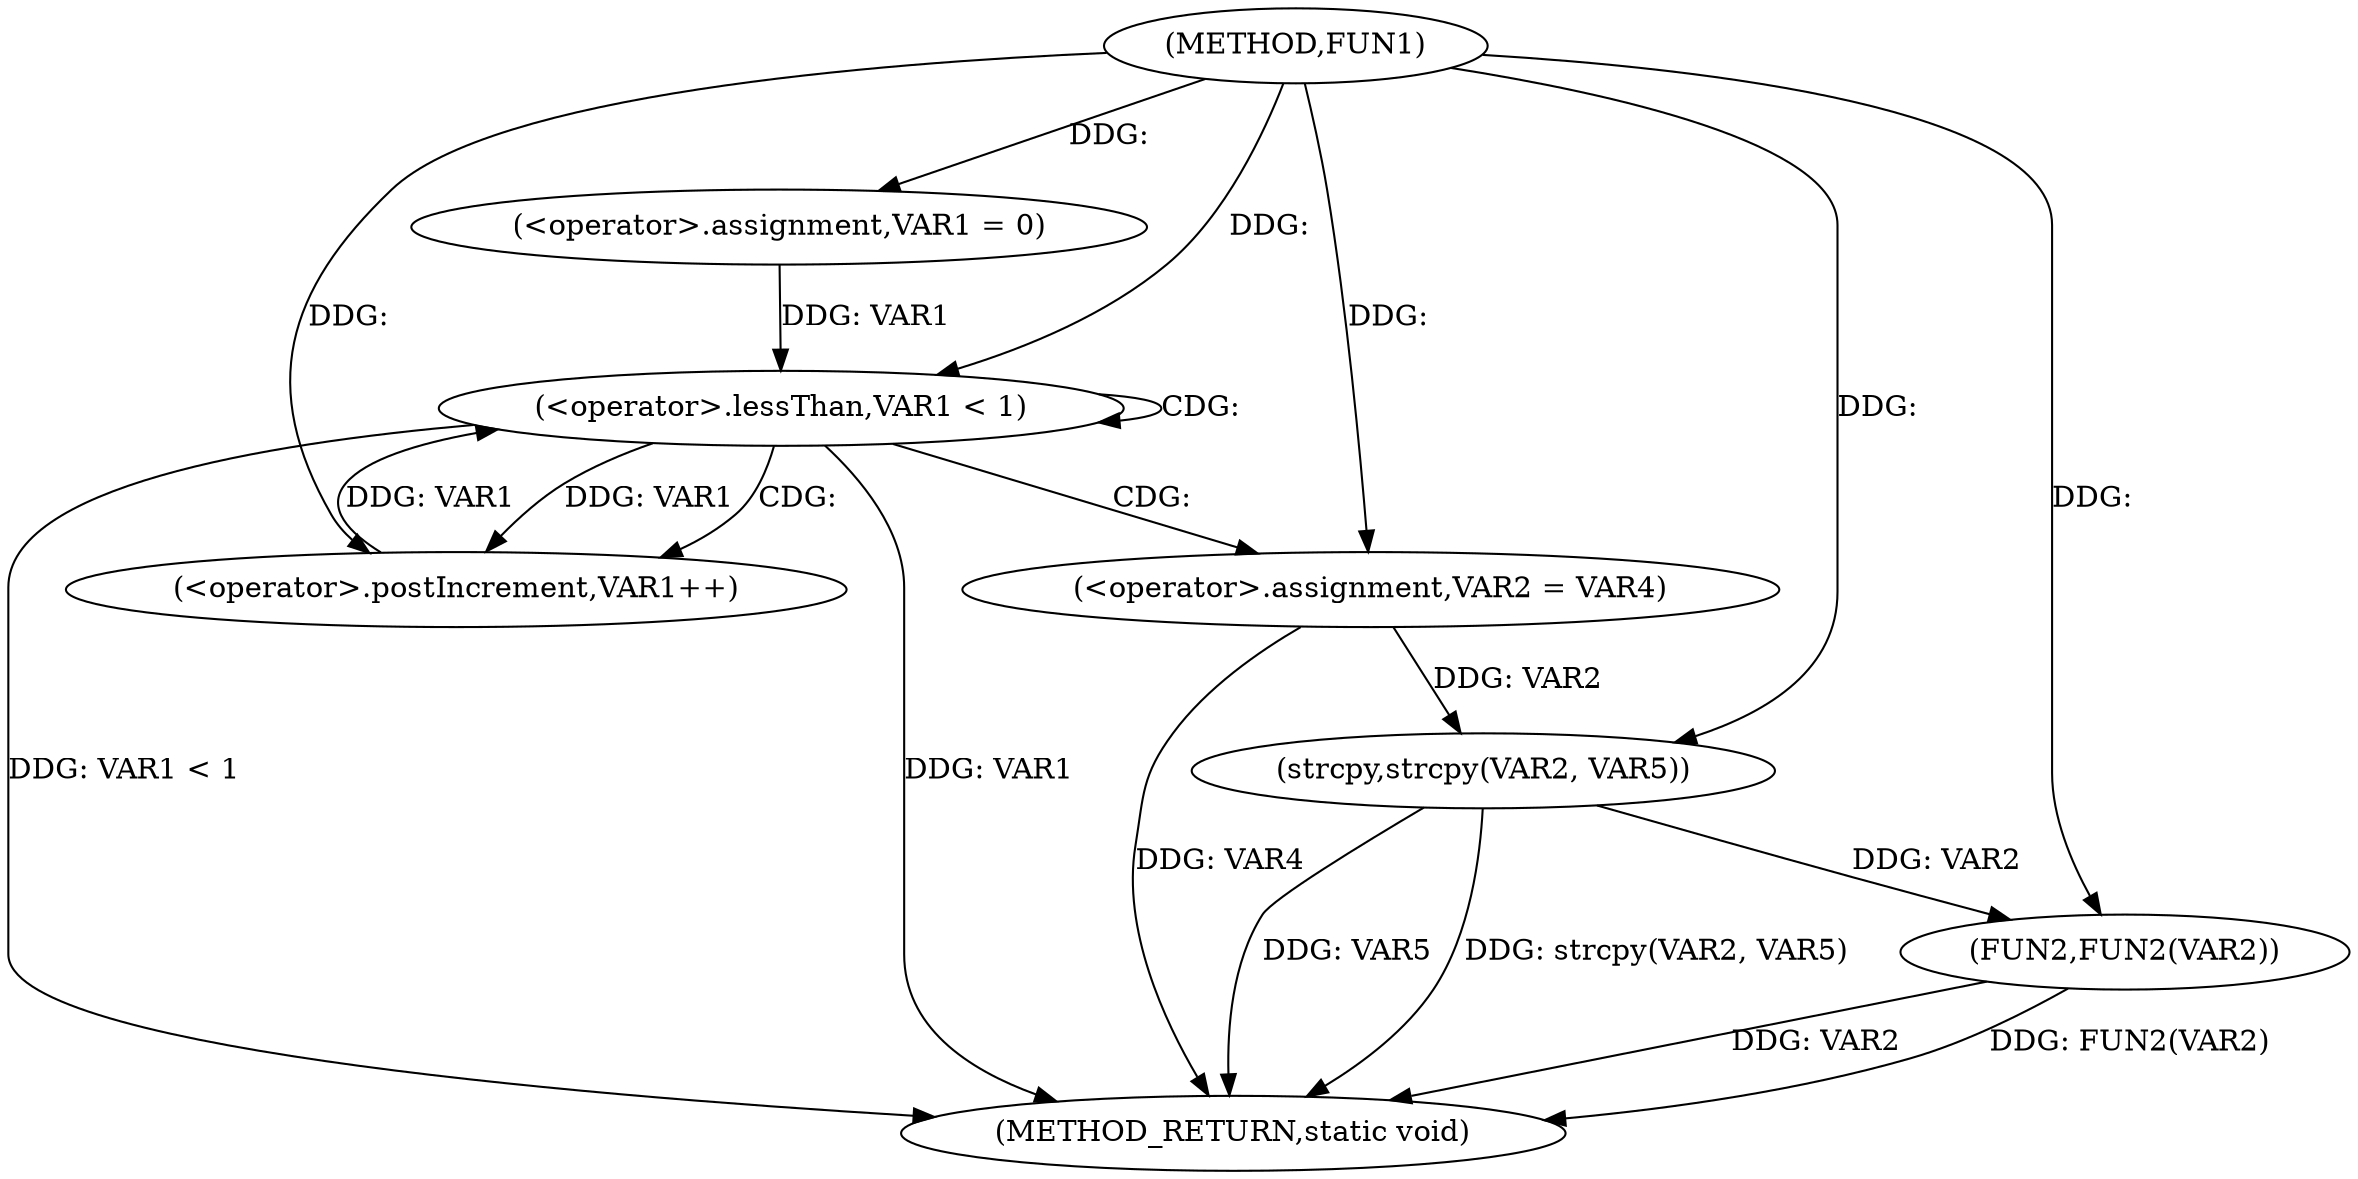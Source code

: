 digraph FUN1 {  
"1000100" [label = "(METHOD,FUN1)" ]
"1000126" [label = "(METHOD_RETURN,static void)" ]
"1000107" [label = "(<operator>.assignment,VAR1 = 0)" ]
"1000110" [label = "(<operator>.lessThan,VAR1 < 1)" ]
"1000113" [label = "(<operator>.postIncrement,VAR1++)" ]
"1000116" [label = "(<operator>.assignment,VAR2 = VAR4)" ]
"1000121" [label = "(strcpy,strcpy(VAR2, VAR5))" ]
"1000124" [label = "(FUN2,FUN2(VAR2))" ]
  "1000124" -> "1000126"  [ label = "DDG: VAR2"] 
  "1000121" -> "1000126"  [ label = "DDG: VAR5"] 
  "1000121" -> "1000126"  [ label = "DDG: strcpy(VAR2, VAR5)"] 
  "1000116" -> "1000126"  [ label = "DDG: VAR4"] 
  "1000124" -> "1000126"  [ label = "DDG: FUN2(VAR2)"] 
  "1000110" -> "1000126"  [ label = "DDG: VAR1 < 1"] 
  "1000110" -> "1000126"  [ label = "DDG: VAR1"] 
  "1000100" -> "1000107"  [ label = "DDG: "] 
  "1000107" -> "1000110"  [ label = "DDG: VAR1"] 
  "1000113" -> "1000110"  [ label = "DDG: VAR1"] 
  "1000100" -> "1000110"  [ label = "DDG: "] 
  "1000110" -> "1000113"  [ label = "DDG: VAR1"] 
  "1000100" -> "1000113"  [ label = "DDG: "] 
  "1000100" -> "1000116"  [ label = "DDG: "] 
  "1000116" -> "1000121"  [ label = "DDG: VAR2"] 
  "1000100" -> "1000121"  [ label = "DDG: "] 
  "1000121" -> "1000124"  [ label = "DDG: VAR2"] 
  "1000100" -> "1000124"  [ label = "DDG: "] 
  "1000110" -> "1000110"  [ label = "CDG: "] 
  "1000110" -> "1000116"  [ label = "CDG: "] 
  "1000110" -> "1000113"  [ label = "CDG: "] 
}
